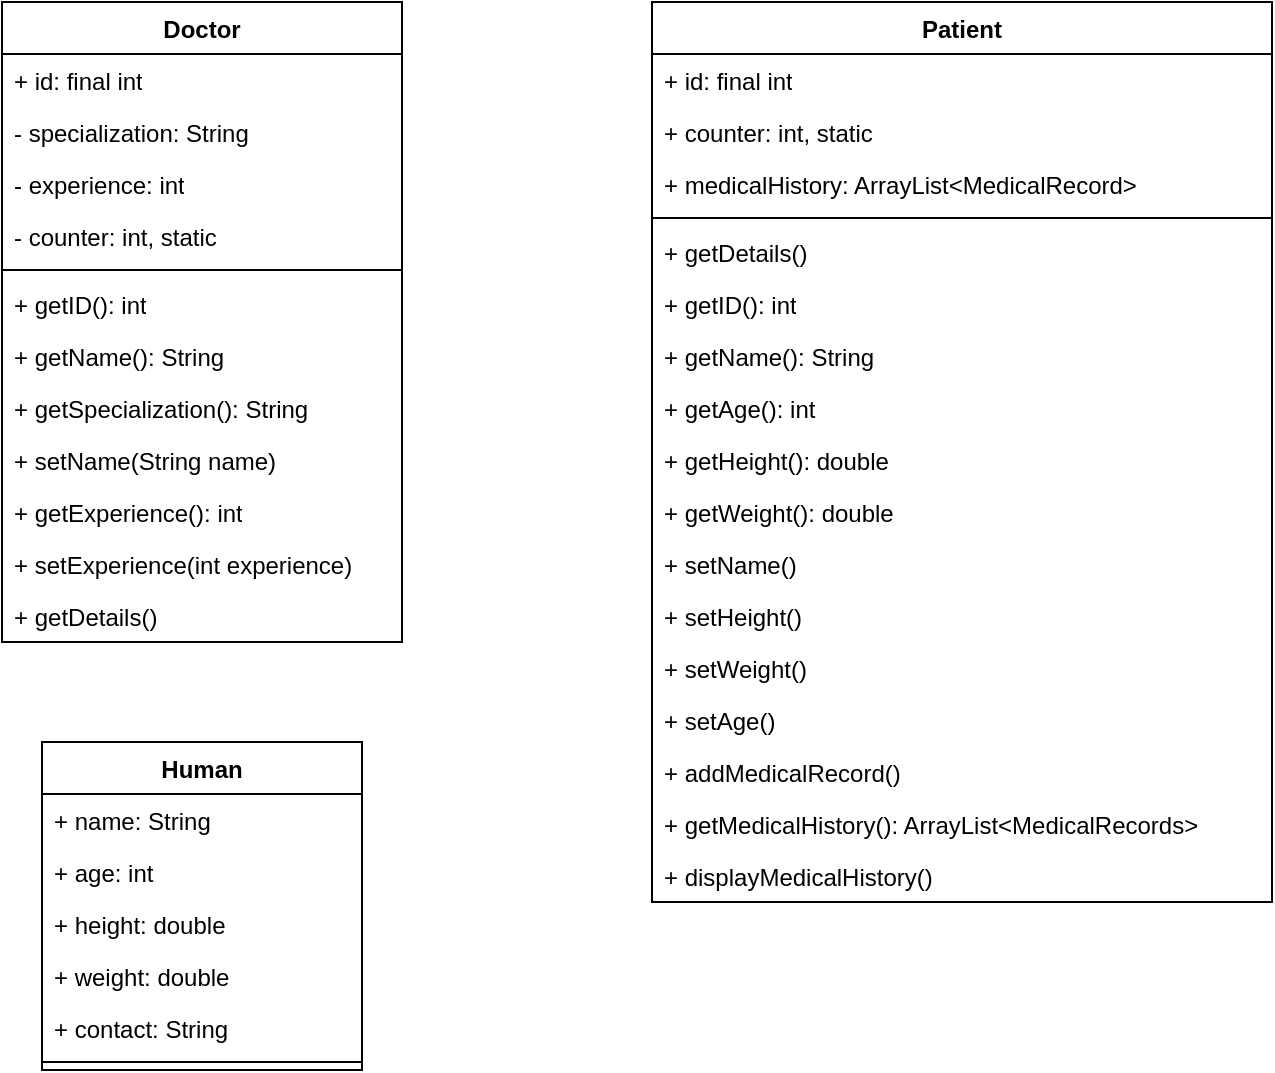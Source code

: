 <mxfile version="28.0.6">
  <diagram name="Page-1" id="2IIkAqDacqkf4X1PiKHr">
    <mxGraphModel dx="1261" dy="730" grid="1" gridSize="10" guides="1" tooltips="1" connect="1" arrows="1" fold="1" page="1" pageScale="1" pageWidth="850" pageHeight="1100" math="0" shadow="0">
      <root>
        <mxCell id="0" />
        <mxCell id="1" parent="0" />
        <mxCell id="5Q3K0YC-iehawzCBBCJF-1" value="Doctor" style="swimlane;fontStyle=1;align=center;verticalAlign=top;childLayout=stackLayout;horizontal=1;startSize=26;horizontalStack=0;resizeParent=1;resizeParentMax=0;resizeLast=0;collapsible=1;marginBottom=0;whiteSpace=wrap;html=1;" vertex="1" parent="1">
          <mxGeometry x="60" y="50" width="200" height="320" as="geometry" />
        </mxCell>
        <mxCell id="5Q3K0YC-iehawzCBBCJF-2" value="+ id: final int" style="text;strokeColor=none;fillColor=none;align=left;verticalAlign=top;spacingLeft=4;spacingRight=4;overflow=hidden;rotatable=0;points=[[0,0.5],[1,0.5]];portConstraint=eastwest;whiteSpace=wrap;html=1;" vertex="1" parent="5Q3K0YC-iehawzCBBCJF-1">
          <mxGeometry y="26" width="200" height="26" as="geometry" />
        </mxCell>
        <mxCell id="5Q3K0YC-iehawzCBBCJF-13" value="- specialization: String" style="text;strokeColor=none;fillColor=none;align=left;verticalAlign=top;spacingLeft=4;spacingRight=4;overflow=hidden;rotatable=0;points=[[0,0.5],[1,0.5]];portConstraint=eastwest;whiteSpace=wrap;html=1;" vertex="1" parent="5Q3K0YC-iehawzCBBCJF-1">
          <mxGeometry y="52" width="200" height="26" as="geometry" />
        </mxCell>
        <mxCell id="5Q3K0YC-iehawzCBBCJF-14" value="- experience: int" style="text;strokeColor=none;fillColor=none;align=left;verticalAlign=top;spacingLeft=4;spacingRight=4;overflow=hidden;rotatable=0;points=[[0,0.5],[1,0.5]];portConstraint=eastwest;whiteSpace=wrap;html=1;" vertex="1" parent="5Q3K0YC-iehawzCBBCJF-1">
          <mxGeometry y="78" width="200" height="26" as="geometry" />
        </mxCell>
        <mxCell id="5Q3K0YC-iehawzCBBCJF-15" value="- counter: int, static" style="text;strokeColor=none;fillColor=none;align=left;verticalAlign=top;spacingLeft=4;spacingRight=4;overflow=hidden;rotatable=0;points=[[0,0.5],[1,0.5]];portConstraint=eastwest;whiteSpace=wrap;html=1;" vertex="1" parent="5Q3K0YC-iehawzCBBCJF-1">
          <mxGeometry y="104" width="200" height="26" as="geometry" />
        </mxCell>
        <mxCell id="5Q3K0YC-iehawzCBBCJF-3" value="" style="line;strokeWidth=1;fillColor=none;align=left;verticalAlign=middle;spacingTop=-1;spacingLeft=3;spacingRight=3;rotatable=0;labelPosition=right;points=[];portConstraint=eastwest;strokeColor=inherit;" vertex="1" parent="5Q3K0YC-iehawzCBBCJF-1">
          <mxGeometry y="130" width="200" height="8" as="geometry" />
        </mxCell>
        <mxCell id="5Q3K0YC-iehawzCBBCJF-4" value="+ getID(): int" style="text;strokeColor=none;fillColor=none;align=left;verticalAlign=top;spacingLeft=4;spacingRight=4;overflow=hidden;rotatable=0;points=[[0,0.5],[1,0.5]];portConstraint=eastwest;whiteSpace=wrap;html=1;" vertex="1" parent="5Q3K0YC-iehawzCBBCJF-1">
          <mxGeometry y="138" width="200" height="26" as="geometry" />
        </mxCell>
        <mxCell id="5Q3K0YC-iehawzCBBCJF-17" value="+ getName(): String" style="text;strokeColor=none;fillColor=none;align=left;verticalAlign=top;spacingLeft=4;spacingRight=4;overflow=hidden;rotatable=0;points=[[0,0.5],[1,0.5]];portConstraint=eastwest;whiteSpace=wrap;html=1;" vertex="1" parent="5Q3K0YC-iehawzCBBCJF-1">
          <mxGeometry y="164" width="200" height="26" as="geometry" />
        </mxCell>
        <mxCell id="5Q3K0YC-iehawzCBBCJF-18" value="+ getSpecialization(): String" style="text;strokeColor=none;fillColor=none;align=left;verticalAlign=top;spacingLeft=4;spacingRight=4;overflow=hidden;rotatable=0;points=[[0,0.5],[1,0.5]];portConstraint=eastwest;whiteSpace=wrap;html=1;" vertex="1" parent="5Q3K0YC-iehawzCBBCJF-1">
          <mxGeometry y="190" width="200" height="26" as="geometry" />
        </mxCell>
        <mxCell id="5Q3K0YC-iehawzCBBCJF-19" value="+ setName(String name)" style="text;strokeColor=none;fillColor=none;align=left;verticalAlign=top;spacingLeft=4;spacingRight=4;overflow=hidden;rotatable=0;points=[[0,0.5],[1,0.5]];portConstraint=eastwest;whiteSpace=wrap;html=1;" vertex="1" parent="5Q3K0YC-iehawzCBBCJF-1">
          <mxGeometry y="216" width="200" height="26" as="geometry" />
        </mxCell>
        <mxCell id="5Q3K0YC-iehawzCBBCJF-20" value="+ getExperience(): int" style="text;strokeColor=none;fillColor=none;align=left;verticalAlign=top;spacingLeft=4;spacingRight=4;overflow=hidden;rotatable=0;points=[[0,0.5],[1,0.5]];portConstraint=eastwest;whiteSpace=wrap;html=1;" vertex="1" parent="5Q3K0YC-iehawzCBBCJF-1">
          <mxGeometry y="242" width="200" height="26" as="geometry" />
        </mxCell>
        <mxCell id="5Q3K0YC-iehawzCBBCJF-21" value="+ setExperience(int experience)" style="text;strokeColor=none;fillColor=none;align=left;verticalAlign=top;spacingLeft=4;spacingRight=4;overflow=hidden;rotatable=0;points=[[0,0.5],[1,0.5]];portConstraint=eastwest;whiteSpace=wrap;html=1;" vertex="1" parent="5Q3K0YC-iehawzCBBCJF-1">
          <mxGeometry y="268" width="200" height="26" as="geometry" />
        </mxCell>
        <mxCell id="5Q3K0YC-iehawzCBBCJF-29" value="+ getDetails()" style="text;strokeColor=none;fillColor=none;align=left;verticalAlign=top;spacingLeft=4;spacingRight=4;overflow=hidden;rotatable=0;points=[[0,0.5],[1,0.5]];portConstraint=eastwest;whiteSpace=wrap;html=1;" vertex="1" parent="5Q3K0YC-iehawzCBBCJF-1">
          <mxGeometry y="294" width="200" height="26" as="geometry" />
        </mxCell>
        <mxCell id="5Q3K0YC-iehawzCBBCJF-5" value="Human" style="swimlane;fontStyle=1;align=center;verticalAlign=top;childLayout=stackLayout;horizontal=1;startSize=26;horizontalStack=0;resizeParent=1;resizeParentMax=0;resizeLast=0;collapsible=1;marginBottom=0;whiteSpace=wrap;html=1;" vertex="1" parent="1">
          <mxGeometry x="80" y="420" width="160" height="164" as="geometry" />
        </mxCell>
        <mxCell id="5Q3K0YC-iehawzCBBCJF-6" value="+ name: String" style="text;strokeColor=none;fillColor=none;align=left;verticalAlign=top;spacingLeft=4;spacingRight=4;overflow=hidden;rotatable=0;points=[[0,0.5],[1,0.5]];portConstraint=eastwest;whiteSpace=wrap;html=1;" vertex="1" parent="5Q3K0YC-iehawzCBBCJF-5">
          <mxGeometry y="26" width="160" height="26" as="geometry" />
        </mxCell>
        <mxCell id="5Q3K0YC-iehawzCBBCJF-9" value="+ age: int" style="text;strokeColor=none;fillColor=none;align=left;verticalAlign=top;spacingLeft=4;spacingRight=4;overflow=hidden;rotatable=0;points=[[0,0.5],[1,0.5]];portConstraint=eastwest;whiteSpace=wrap;html=1;" vertex="1" parent="5Q3K0YC-iehawzCBBCJF-5">
          <mxGeometry y="52" width="160" height="26" as="geometry" />
        </mxCell>
        <mxCell id="5Q3K0YC-iehawzCBBCJF-10" value="+ height: double" style="text;strokeColor=none;fillColor=none;align=left;verticalAlign=top;spacingLeft=4;spacingRight=4;overflow=hidden;rotatable=0;points=[[0,0.5],[1,0.5]];portConstraint=eastwest;whiteSpace=wrap;html=1;" vertex="1" parent="5Q3K0YC-iehawzCBBCJF-5">
          <mxGeometry y="78" width="160" height="26" as="geometry" />
        </mxCell>
        <mxCell id="5Q3K0YC-iehawzCBBCJF-11" value="+ weight: double" style="text;strokeColor=none;fillColor=none;align=left;verticalAlign=top;spacingLeft=4;spacingRight=4;overflow=hidden;rotatable=0;points=[[0,0.5],[1,0.5]];portConstraint=eastwest;whiteSpace=wrap;html=1;" vertex="1" parent="5Q3K0YC-iehawzCBBCJF-5">
          <mxGeometry y="104" width="160" height="26" as="geometry" />
        </mxCell>
        <mxCell id="5Q3K0YC-iehawzCBBCJF-12" value="+ contact: String" style="text;strokeColor=none;fillColor=none;align=left;verticalAlign=top;spacingLeft=4;spacingRight=4;overflow=hidden;rotatable=0;points=[[0,0.5],[1,0.5]];portConstraint=eastwest;whiteSpace=wrap;html=1;" vertex="1" parent="5Q3K0YC-iehawzCBBCJF-5">
          <mxGeometry y="130" width="160" height="26" as="geometry" />
        </mxCell>
        <mxCell id="5Q3K0YC-iehawzCBBCJF-7" value="" style="line;strokeWidth=1;fillColor=none;align=left;verticalAlign=middle;spacingTop=-1;spacingLeft=3;spacingRight=3;rotatable=0;labelPosition=right;points=[];portConstraint=eastwest;strokeColor=inherit;" vertex="1" parent="5Q3K0YC-iehawzCBBCJF-5">
          <mxGeometry y="156" width="160" height="8" as="geometry" />
        </mxCell>
        <mxCell id="5Q3K0YC-iehawzCBBCJF-23" value="Patient" style="swimlane;fontStyle=1;align=center;verticalAlign=top;childLayout=stackLayout;horizontal=1;startSize=26;horizontalStack=0;resizeParent=1;resizeParentMax=0;resizeLast=0;collapsible=1;marginBottom=0;whiteSpace=wrap;html=1;" vertex="1" parent="1">
          <mxGeometry x="385" y="50" width="310" height="450" as="geometry" />
        </mxCell>
        <mxCell id="5Q3K0YC-iehawzCBBCJF-24" value="+ id: final int" style="text;strokeColor=none;fillColor=none;align=left;verticalAlign=top;spacingLeft=4;spacingRight=4;overflow=hidden;rotatable=0;points=[[0,0.5],[1,0.5]];portConstraint=eastwest;whiteSpace=wrap;html=1;" vertex="1" parent="5Q3K0YC-iehawzCBBCJF-23">
          <mxGeometry y="26" width="310" height="26" as="geometry" />
        </mxCell>
        <mxCell id="5Q3K0YC-iehawzCBBCJF-27" value="+ counter: int, static" style="text;strokeColor=none;fillColor=none;align=left;verticalAlign=top;spacingLeft=4;spacingRight=4;overflow=hidden;rotatable=0;points=[[0,0.5],[1,0.5]];portConstraint=eastwest;whiteSpace=wrap;html=1;" vertex="1" parent="5Q3K0YC-iehawzCBBCJF-23">
          <mxGeometry y="52" width="310" height="26" as="geometry" />
        </mxCell>
        <mxCell id="5Q3K0YC-iehawzCBBCJF-28" value="+ medicalHistory: ArrayList&amp;lt;MedicalRecord&amp;gt;" style="text;strokeColor=none;fillColor=none;align=left;verticalAlign=top;spacingLeft=4;spacingRight=4;overflow=hidden;rotatable=0;points=[[0,0.5],[1,0.5]];portConstraint=eastwest;whiteSpace=wrap;html=1;" vertex="1" parent="5Q3K0YC-iehawzCBBCJF-23">
          <mxGeometry y="78" width="310" height="26" as="geometry" />
        </mxCell>
        <mxCell id="5Q3K0YC-iehawzCBBCJF-25" value="" style="line;strokeWidth=1;fillColor=none;align=left;verticalAlign=middle;spacingTop=-1;spacingLeft=3;spacingRight=3;rotatable=0;labelPosition=right;points=[];portConstraint=eastwest;strokeColor=inherit;" vertex="1" parent="5Q3K0YC-iehawzCBBCJF-23">
          <mxGeometry y="104" width="310" height="8" as="geometry" />
        </mxCell>
        <mxCell id="5Q3K0YC-iehawzCBBCJF-26" value="+ getDetails()" style="text;strokeColor=none;fillColor=none;align=left;verticalAlign=top;spacingLeft=4;spacingRight=4;overflow=hidden;rotatable=0;points=[[0,0.5],[1,0.5]];portConstraint=eastwest;whiteSpace=wrap;html=1;" vertex="1" parent="5Q3K0YC-iehawzCBBCJF-23">
          <mxGeometry y="112" width="310" height="26" as="geometry" />
        </mxCell>
        <mxCell id="5Q3K0YC-iehawzCBBCJF-30" value="+ getID(): int" style="text;strokeColor=none;fillColor=none;align=left;verticalAlign=top;spacingLeft=4;spacingRight=4;overflow=hidden;rotatable=0;points=[[0,0.5],[1,0.5]];portConstraint=eastwest;whiteSpace=wrap;html=1;" vertex="1" parent="5Q3K0YC-iehawzCBBCJF-23">
          <mxGeometry y="138" width="310" height="26" as="geometry" />
        </mxCell>
        <mxCell id="5Q3K0YC-iehawzCBBCJF-31" value="+ getName(): String" style="text;strokeColor=none;fillColor=none;align=left;verticalAlign=top;spacingLeft=4;spacingRight=4;overflow=hidden;rotatable=0;points=[[0,0.5],[1,0.5]];portConstraint=eastwest;whiteSpace=wrap;html=1;" vertex="1" parent="5Q3K0YC-iehawzCBBCJF-23">
          <mxGeometry y="164" width="310" height="26" as="geometry" />
        </mxCell>
        <mxCell id="5Q3K0YC-iehawzCBBCJF-32" value="+ getAge(): int" style="text;strokeColor=none;fillColor=none;align=left;verticalAlign=top;spacingLeft=4;spacingRight=4;overflow=hidden;rotatable=0;points=[[0,0.5],[1,0.5]];portConstraint=eastwest;whiteSpace=wrap;html=1;" vertex="1" parent="5Q3K0YC-iehawzCBBCJF-23">
          <mxGeometry y="190" width="310" height="26" as="geometry" />
        </mxCell>
        <mxCell id="5Q3K0YC-iehawzCBBCJF-33" value="+ getHeight(): double" style="text;strokeColor=none;fillColor=none;align=left;verticalAlign=top;spacingLeft=4;spacingRight=4;overflow=hidden;rotatable=0;points=[[0,0.5],[1,0.5]];portConstraint=eastwest;whiteSpace=wrap;html=1;" vertex="1" parent="5Q3K0YC-iehawzCBBCJF-23">
          <mxGeometry y="216" width="310" height="26" as="geometry" />
        </mxCell>
        <mxCell id="5Q3K0YC-iehawzCBBCJF-34" value="+ getWeight(): double" style="text;strokeColor=none;fillColor=none;align=left;verticalAlign=top;spacingLeft=4;spacingRight=4;overflow=hidden;rotatable=0;points=[[0,0.5],[1,0.5]];portConstraint=eastwest;whiteSpace=wrap;html=1;" vertex="1" parent="5Q3K0YC-iehawzCBBCJF-23">
          <mxGeometry y="242" width="310" height="26" as="geometry" />
        </mxCell>
        <mxCell id="5Q3K0YC-iehawzCBBCJF-35" value="+ setName()" style="text;strokeColor=none;fillColor=none;align=left;verticalAlign=top;spacingLeft=4;spacingRight=4;overflow=hidden;rotatable=0;points=[[0,0.5],[1,0.5]];portConstraint=eastwest;whiteSpace=wrap;html=1;" vertex="1" parent="5Q3K0YC-iehawzCBBCJF-23">
          <mxGeometry y="268" width="310" height="26" as="geometry" />
        </mxCell>
        <mxCell id="5Q3K0YC-iehawzCBBCJF-36" value="+ setHeight()" style="text;strokeColor=none;fillColor=none;align=left;verticalAlign=top;spacingLeft=4;spacingRight=4;overflow=hidden;rotatable=0;points=[[0,0.5],[1,0.5]];portConstraint=eastwest;whiteSpace=wrap;html=1;" vertex="1" parent="5Q3K0YC-iehawzCBBCJF-23">
          <mxGeometry y="294" width="310" height="26" as="geometry" />
        </mxCell>
        <mxCell id="5Q3K0YC-iehawzCBBCJF-37" value="+ setWeight()" style="text;strokeColor=none;fillColor=none;align=left;verticalAlign=top;spacingLeft=4;spacingRight=4;overflow=hidden;rotatable=0;points=[[0,0.5],[1,0.5]];portConstraint=eastwest;whiteSpace=wrap;html=1;" vertex="1" parent="5Q3K0YC-iehawzCBBCJF-23">
          <mxGeometry y="320" width="310" height="26" as="geometry" />
        </mxCell>
        <mxCell id="5Q3K0YC-iehawzCBBCJF-38" value="+ setAge()" style="text;strokeColor=none;fillColor=none;align=left;verticalAlign=top;spacingLeft=4;spacingRight=4;overflow=hidden;rotatable=0;points=[[0,0.5],[1,0.5]];portConstraint=eastwest;whiteSpace=wrap;html=1;" vertex="1" parent="5Q3K0YC-iehawzCBBCJF-23">
          <mxGeometry y="346" width="310" height="26" as="geometry" />
        </mxCell>
        <mxCell id="5Q3K0YC-iehawzCBBCJF-39" value="+ addMedicalRecord()" style="text;strokeColor=none;fillColor=none;align=left;verticalAlign=top;spacingLeft=4;spacingRight=4;overflow=hidden;rotatable=0;points=[[0,0.5],[1,0.5]];portConstraint=eastwest;whiteSpace=wrap;html=1;" vertex="1" parent="5Q3K0YC-iehawzCBBCJF-23">
          <mxGeometry y="372" width="310" height="26" as="geometry" />
        </mxCell>
        <mxCell id="5Q3K0YC-iehawzCBBCJF-40" value="+ getMedicalHistory(): ArrayList&amp;lt;MedicalRecords&amp;gt;" style="text;strokeColor=none;fillColor=none;align=left;verticalAlign=top;spacingLeft=4;spacingRight=4;overflow=hidden;rotatable=0;points=[[0,0.5],[1,0.5]];portConstraint=eastwest;whiteSpace=wrap;html=1;" vertex="1" parent="5Q3K0YC-iehawzCBBCJF-23">
          <mxGeometry y="398" width="310" height="26" as="geometry" />
        </mxCell>
        <mxCell id="5Q3K0YC-iehawzCBBCJF-41" value="+ displayMedicalHistory()" style="text;strokeColor=none;fillColor=none;align=left;verticalAlign=top;spacingLeft=4;spacingRight=4;overflow=hidden;rotatable=0;points=[[0,0.5],[1,0.5]];portConstraint=eastwest;whiteSpace=wrap;html=1;" vertex="1" parent="5Q3K0YC-iehawzCBBCJF-23">
          <mxGeometry y="424" width="310" height="26" as="geometry" />
        </mxCell>
      </root>
    </mxGraphModel>
  </diagram>
</mxfile>
